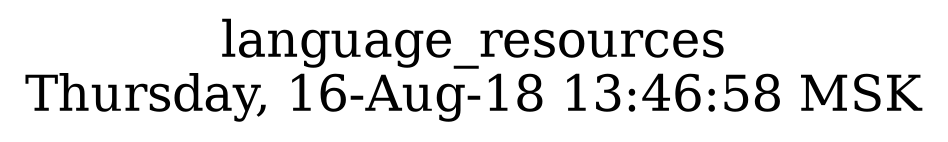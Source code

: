 digraph G {
graph [
  fontsize="24";
  label="language_resources\nThursday, 16-Aug-18 13:46:58 MSK";
  nojustify=true;
  ordering=out;
  rankdir=LR;
  size="30";
];
}
